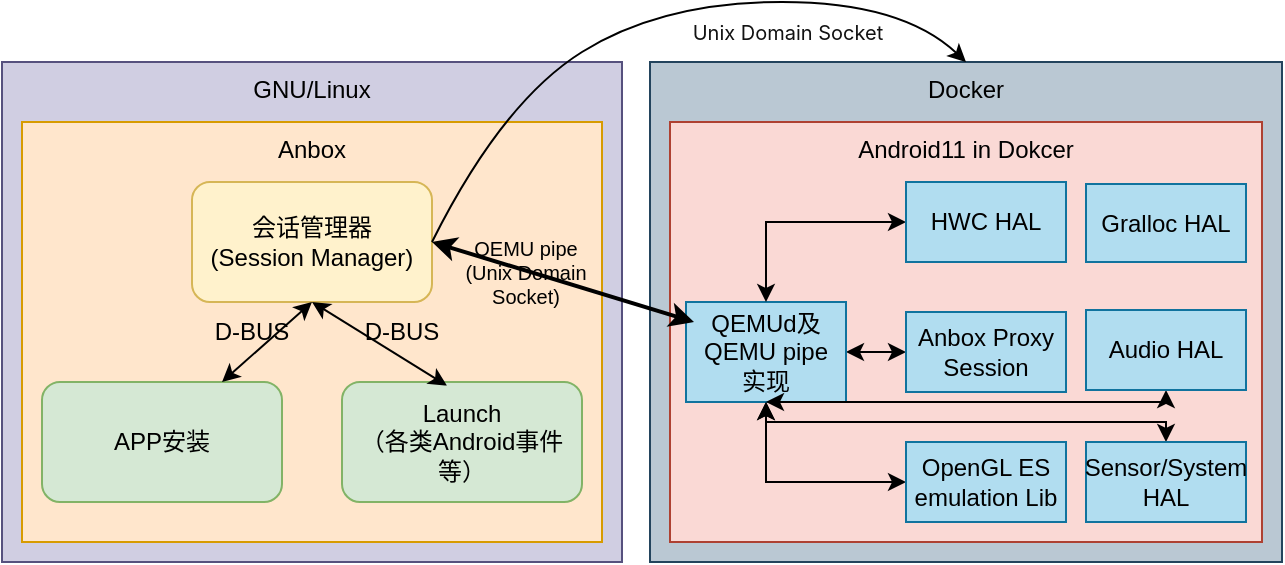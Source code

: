 <mxfile version="19.0.1" type="device"><diagram id="BWZ64X02QRxM8R3yrkuW" name="Page-1"><mxGraphModel dx="990" dy="547" grid="1" gridSize="10" guides="1" tooltips="1" connect="1" arrows="1" fold="1" page="1" pageScale="1" pageWidth="827" pageHeight="1169" math="0" shadow="0"><root><mxCell id="0"/><mxCell id="1" parent="0"/><mxCell id="dfGxnwlHYl9-c2D9PV9k-8" value="GNU/Linux" style="rounded=0;whiteSpace=wrap;html=1;fillColor=#d0cee2;strokeColor=#56517e;align=center;verticalAlign=top;" vertex="1" parent="1"><mxGeometry x="94" y="260" width="310" height="250" as="geometry"/></mxCell><mxCell id="dfGxnwlHYl9-c2D9PV9k-24" value="Docker" style="rounded=0;whiteSpace=wrap;html=1;fillColor=#bac8d3;strokeColor=#23445d;align=center;verticalAlign=top;" vertex="1" parent="1"><mxGeometry x="418" y="260" width="316" height="250" as="geometry"/></mxCell><mxCell id="dfGxnwlHYl9-c2D9PV9k-27" value="Android11 in Dokcer" style="rounded=0;whiteSpace=wrap;html=1;fillColor=#fad9d5;strokeColor=#ae4132;verticalAlign=top;" vertex="1" parent="1"><mxGeometry x="428" y="290" width="296" height="210" as="geometry"/></mxCell><mxCell id="dfGxnwlHYl9-c2D9PV9k-126" style="edgeStyle=orthogonalEdgeStyle;rounded=0;orthogonalLoop=1;jettySize=auto;html=1;fontSize=10;startArrow=classic;startFill=1;endArrow=classic;endFill=1;strokeWidth=1;" edge="1" parent="1" source="dfGxnwlHYl9-c2D9PV9k-48" target="dfGxnwlHYl9-c2D9PV9k-88"><mxGeometry relative="1" as="geometry"/></mxCell><mxCell id="dfGxnwlHYl9-c2D9PV9k-48" value="QEMUd及QEMU pipe&lt;br&gt;实现" style="rounded=0;whiteSpace=wrap;html=1;fillColor=#b1ddf0;strokeColor=#10739e;" vertex="1" parent="1"><mxGeometry x="436" y="380" width="80" height="50" as="geometry"/></mxCell><mxCell id="dfGxnwlHYl9-c2D9PV9k-50" value="Gralloc HAL" style="rounded=0;whiteSpace=wrap;html=1;fillColor=#b1ddf0;strokeColor=#10739e;" vertex="1" parent="1"><mxGeometry x="636" y="321" width="80" height="39" as="geometry"/></mxCell><mxCell id="dfGxnwlHYl9-c2D9PV9k-125" style="edgeStyle=orthogonalEdgeStyle;rounded=0;orthogonalLoop=1;jettySize=auto;html=1;fontSize=10;startArrow=classic;startFill=1;endArrow=classic;endFill=1;strokeWidth=1;" edge="1" parent="1" source="dfGxnwlHYl9-c2D9PV9k-61" target="dfGxnwlHYl9-c2D9PV9k-48"><mxGeometry relative="1" as="geometry"/></mxCell><mxCell id="dfGxnwlHYl9-c2D9PV9k-61" value="HWC HAL" style="rounded=0;whiteSpace=wrap;html=1;fillColor=#b1ddf0;strokeColor=#10739e;" vertex="1" parent="1"><mxGeometry x="546" y="320" width="80" height="40" as="geometry"/></mxCell><mxCell id="dfGxnwlHYl9-c2D9PV9k-127" style="edgeStyle=orthogonalEdgeStyle;rounded=0;orthogonalLoop=1;jettySize=auto;html=1;entryX=0.5;entryY=1;entryDx=0;entryDy=0;fontSize=10;startArrow=classic;startFill=1;endArrow=classic;endFill=1;strokeWidth=1;" edge="1" parent="1" source="dfGxnwlHYl9-c2D9PV9k-87" target="dfGxnwlHYl9-c2D9PV9k-48"><mxGeometry relative="1" as="geometry"/></mxCell><mxCell id="dfGxnwlHYl9-c2D9PV9k-87" value="OpenGL ES&lt;br&gt;emulation Lib" style="rounded=0;whiteSpace=wrap;html=1;fillColor=#b1ddf0;strokeColor=#10739e;" vertex="1" parent="1"><mxGeometry x="546" y="450" width="80" height="40" as="geometry"/></mxCell><mxCell id="dfGxnwlHYl9-c2D9PV9k-88" value="Anbox Proxy Session" style="rounded=0;whiteSpace=wrap;html=1;fillColor=#b1ddf0;strokeColor=#10739e;" vertex="1" parent="1"><mxGeometry x="546" y="385" width="80" height="40" as="geometry"/></mxCell><mxCell id="dfGxnwlHYl9-c2D9PV9k-109" value="Anbox" style="rounded=0;whiteSpace=wrap;html=1;verticalAlign=top;fillColor=#ffe6cc;strokeColor=#d79b00;" vertex="1" parent="1"><mxGeometry x="104" y="290" width="290" height="210" as="geometry"/></mxCell><mxCell id="dfGxnwlHYl9-c2D9PV9k-110" value="会话管理器&lt;br&gt;(Session Manager)" style="rounded=1;whiteSpace=wrap;html=1;fillColor=#fff2cc;strokeColor=#d6b656;" vertex="1" parent="1"><mxGeometry x="189" y="320" width="120" height="60" as="geometry"/></mxCell><mxCell id="dfGxnwlHYl9-c2D9PV9k-111" value="APP安装" style="rounded=1;whiteSpace=wrap;html=1;fillColor=#d5e8d4;strokeColor=#82b366;" vertex="1" parent="1"><mxGeometry x="114" y="420" width="120" height="60" as="geometry"/></mxCell><mxCell id="dfGxnwlHYl9-c2D9PV9k-112" value="Launch&lt;br&gt;（各类Android事件等）" style="rounded=1;whiteSpace=wrap;html=1;fillColor=#d5e8d4;strokeColor=#82b366;" vertex="1" parent="1"><mxGeometry x="264" y="420" width="120" height="60" as="geometry"/></mxCell><mxCell id="dfGxnwlHYl9-c2D9PV9k-114" value="" style="endArrow=classic;startArrow=classic;html=1;rounded=0;strokeWidth=1;exitX=0.75;exitY=0;exitDx=0;exitDy=0;entryX=0.5;entryY=1;entryDx=0;entryDy=0;" edge="1" parent="1" source="dfGxnwlHYl9-c2D9PV9k-111" target="dfGxnwlHYl9-c2D9PV9k-110"><mxGeometry width="50" height="50" relative="1" as="geometry"><mxPoint x="394" y="400" as="sourcePoint"/><mxPoint x="444" y="350" as="targetPoint"/></mxGeometry></mxCell><mxCell id="dfGxnwlHYl9-c2D9PV9k-115" value="D-BUS" style="text;html=1;strokeColor=none;fillColor=none;align=center;verticalAlign=middle;whiteSpace=wrap;rounded=0;" vertex="1" parent="1"><mxGeometry x="189" y="380" width="60" height="30" as="geometry"/></mxCell><mxCell id="dfGxnwlHYl9-c2D9PV9k-116" value="" style="endArrow=classic;startArrow=classic;html=1;rounded=0;strokeWidth=1;exitX=0.437;exitY=0.03;exitDx=0;exitDy=0;exitPerimeter=0;entryX=0.5;entryY=1;entryDx=0;entryDy=0;" edge="1" parent="1" source="dfGxnwlHYl9-c2D9PV9k-112" target="dfGxnwlHYl9-c2D9PV9k-110"><mxGeometry width="50" height="50" relative="1" as="geometry"><mxPoint x="394" y="400" as="sourcePoint"/><mxPoint x="444" y="350" as="targetPoint"/></mxGeometry></mxCell><mxCell id="dfGxnwlHYl9-c2D9PV9k-117" value="D-BUS" style="text;html=1;strokeColor=none;fillColor=none;align=center;verticalAlign=middle;whiteSpace=wrap;rounded=0;" vertex="1" parent="1"><mxGeometry x="264" y="380" width="60" height="30" as="geometry"/></mxCell><mxCell id="dfGxnwlHYl9-c2D9PV9k-120" value="" style="curved=1;endArrow=classic;html=1;rounded=0;strokeWidth=1;exitX=1;exitY=0.5;exitDx=0;exitDy=0;entryX=0.5;entryY=0;entryDx=0;entryDy=0;" edge="1" parent="1" source="dfGxnwlHYl9-c2D9PV9k-110" target="dfGxnwlHYl9-c2D9PV9k-24"><mxGeometry width="50" height="50" relative="1" as="geometry"><mxPoint x="384" y="250" as="sourcePoint"/><mxPoint x="434" y="200" as="targetPoint"/><Array as="points"><mxPoint x="344" y="280"/><mxPoint x="424" y="230"/><mxPoint x="544" y="230"/></Array></mxGeometry></mxCell><mxCell id="dfGxnwlHYl9-c2D9PV9k-121" value="&lt;span style=&quot;color: rgb(18, 18, 18); font-family: -apple-system, BlinkMacSystemFont, &amp;quot;Helvetica Neue&amp;quot;, &amp;quot;PingFang SC&amp;quot;, &amp;quot;Microsoft YaHei&amp;quot;, &amp;quot;Source Han Sans SC&amp;quot;, &amp;quot;Noto Sans CJK SC&amp;quot;, &amp;quot;WenQuanYi Micro Hei&amp;quot;, sans-serif; font-size: 10px; text-align: start; background-color: rgb(255, 255, 255);&quot;&gt;Unix Domain Socket&lt;/span&gt;" style="text;html=1;strokeColor=none;fillColor=none;align=center;verticalAlign=middle;whiteSpace=wrap;rounded=0;fontSize=10;" vertex="1" parent="1"><mxGeometry x="404" y="230" width="166" height="30" as="geometry"/></mxCell><mxCell id="dfGxnwlHYl9-c2D9PV9k-132" style="edgeStyle=orthogonalEdgeStyle;rounded=0;orthogonalLoop=1;jettySize=auto;html=1;entryX=0.5;entryY=1;entryDx=0;entryDy=0;fontSize=10;startArrow=classic;startFill=1;endArrow=classic;endFill=1;strokeWidth=1;" edge="1" parent="1" source="dfGxnwlHYl9-c2D9PV9k-123" target="dfGxnwlHYl9-c2D9PV9k-48"><mxGeometry relative="1" as="geometry"><Array as="points"><mxPoint x="676" y="430"/></Array></mxGeometry></mxCell><mxCell id="dfGxnwlHYl9-c2D9PV9k-123" value="Audio HAL" style="rounded=0;whiteSpace=wrap;html=1;fillColor=#b1ddf0;strokeColor=#10739e;" vertex="1" parent="1"><mxGeometry x="636" y="384" width="80" height="40" as="geometry"/></mxCell><mxCell id="dfGxnwlHYl9-c2D9PV9k-130" style="edgeStyle=orthogonalEdgeStyle;rounded=0;orthogonalLoop=1;jettySize=auto;html=1;fontSize=10;startArrow=classic;startFill=1;endArrow=classic;endFill=1;strokeWidth=1;" edge="1" parent="1" source="dfGxnwlHYl9-c2D9PV9k-124" target="dfGxnwlHYl9-c2D9PV9k-48"><mxGeometry relative="1" as="geometry"><Array as="points"><mxPoint x="676" y="440"/><mxPoint x="476" y="440"/></Array></mxGeometry></mxCell><mxCell id="dfGxnwlHYl9-c2D9PV9k-124" value="Sensor/System HAL" style="rounded=0;whiteSpace=wrap;html=1;fillColor=#b1ddf0;strokeColor=#10739e;" vertex="1" parent="1"><mxGeometry x="636" y="450" width="80" height="40" as="geometry"/></mxCell><mxCell id="dfGxnwlHYl9-c2D9PV9k-134" value="" style="endArrow=classic;startArrow=classic;html=1;rounded=0;fontSize=10;strokeWidth=2;exitX=1;exitY=0.5;exitDx=0;exitDy=0;" edge="1" parent="1" source="dfGxnwlHYl9-c2D9PV9k-110"><mxGeometry width="50" height="50" relative="1" as="geometry"><mxPoint x="390" y="440" as="sourcePoint"/><mxPoint x="440" y="390" as="targetPoint"/></mxGeometry></mxCell><mxCell id="dfGxnwlHYl9-c2D9PV9k-135" value="QEMU pipe&lt;br&gt;(Unix Domain Socket)" style="text;html=1;strokeColor=none;fillColor=none;align=center;verticalAlign=middle;whiteSpace=wrap;rounded=0;fontSize=10;" vertex="1" parent="1"><mxGeometry x="318" y="350" width="76" height="30" as="geometry"/></mxCell></root></mxGraphModel></diagram></mxfile>